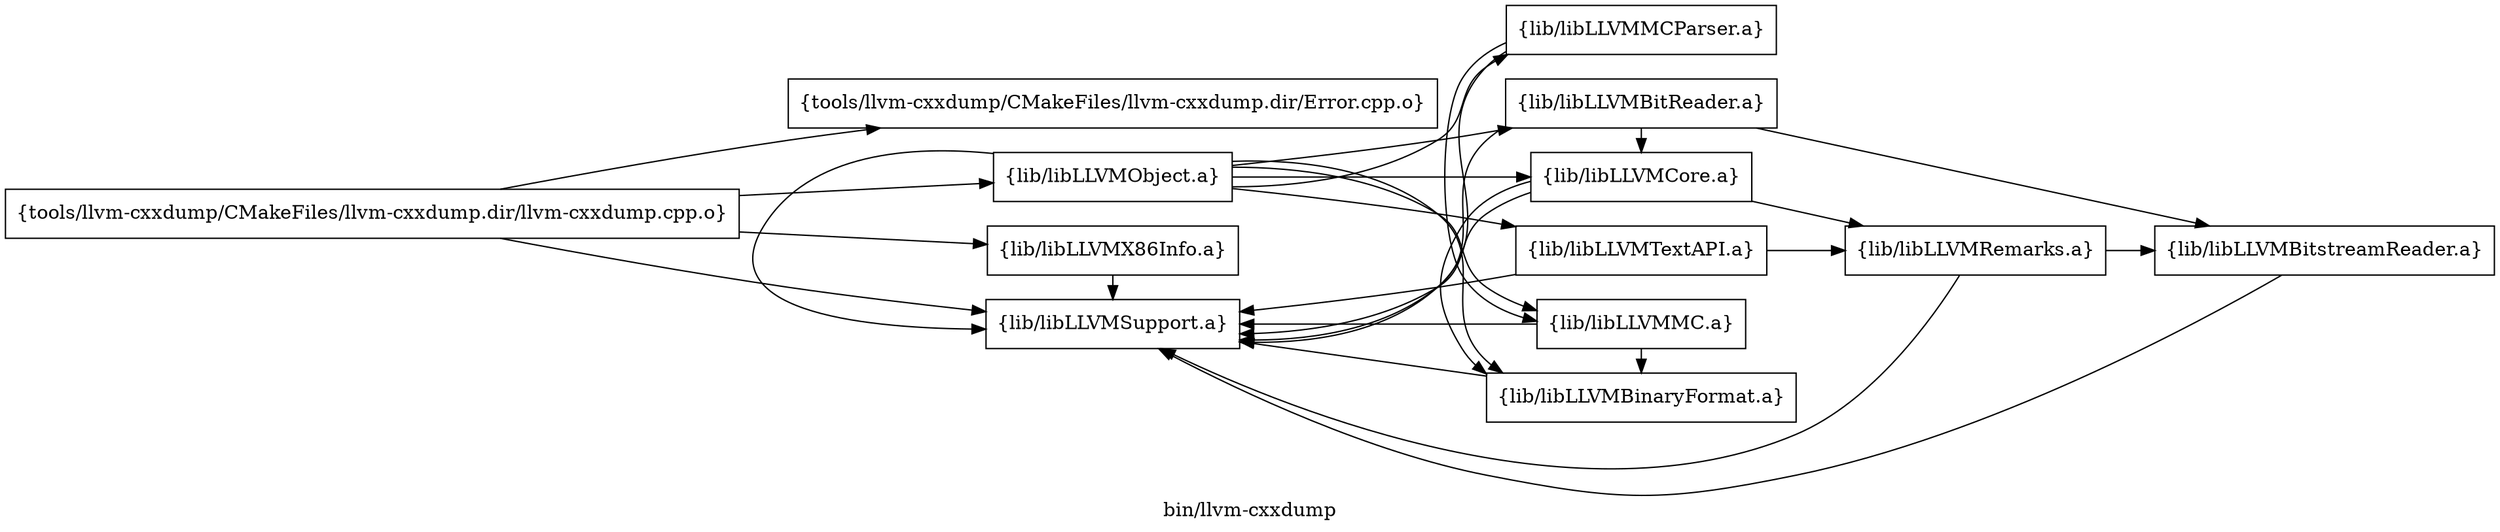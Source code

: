 digraph "bin/llvm-cxxdump" {
	label="bin/llvm-cxxdump";
	rankdir=LR;
	{ rank=same; Node0x563e94aba908;  }
	{ rank=same; Node0x563e94aba688; Node0x563e94abcc08; Node0x563e94abc708; Node0x563e94abd568;  }
	{ rank=same; Node0x563e94ac0cb8; Node0x563e94abfe08; Node0x563e94abe4b8; Node0x563e94abea08; Node0x563e94abf8b8; Node0x563e94abf5e8;  }

	Node0x563e94aba908 [shape=record,shape=box,group=0,label="{tools/llvm-cxxdump/CMakeFiles/llvm-cxxdump.dir/llvm-cxxdump.cpp.o}"];
	Node0x563e94aba908 -> Node0x563e94aba688;
	Node0x563e94aba908 -> Node0x563e94abcc08;
	Node0x563e94aba908 -> Node0x563e94abc708;
	Node0x563e94aba908 -> Node0x563e94abd568;
	Node0x563e94aba688 [shape=record,shape=box,group=0,label="{tools/llvm-cxxdump/CMakeFiles/llvm-cxxdump.dir/Error.cpp.o}"];
	Node0x563e94abcc08 [shape=record,shape=box,group=0,label="{lib/libLLVMX86Info.a}"];
	Node0x563e94abcc08 -> Node0x563e94abd568;
	Node0x563e94abc708 [shape=record,shape=box,group=0,label="{lib/libLLVMObject.a}"];
	Node0x563e94abc708 -> Node0x563e94abd568;
	Node0x563e94abc708 -> Node0x563e94ac0cb8;
	Node0x563e94abc708 -> Node0x563e94abfe08;
	Node0x563e94abc708 -> Node0x563e94abe4b8;
	Node0x563e94abc708 -> Node0x563e94abea08;
	Node0x563e94abc708 -> Node0x563e94abf8b8;
	Node0x563e94abc708 -> Node0x563e94abf5e8;
	Node0x563e94abd568 [shape=record,shape=box,group=0,label="{lib/libLLVMSupport.a}"];
	Node0x563e94ac0cb8 [shape=record,shape=box,group=0,label="{lib/libLLVMBinaryFormat.a}"];
	Node0x563e94ac0cb8 -> Node0x563e94abd568;
	Node0x563e94abfe08 [shape=record,shape=box,group=0,label="{lib/libLLVMMC.a}"];
	Node0x563e94abfe08 -> Node0x563e94abd568;
	Node0x563e94abfe08 -> Node0x563e94ac0cb8;
	Node0x563e94abe4b8 [shape=record,shape=box,group=0,label="{lib/libLLVMBitReader.a}"];
	Node0x563e94abe4b8 -> Node0x563e94abd568;
	Node0x563e94abe4b8 -> Node0x563e94abea08;
	Node0x563e94abe4b8 -> Node0x563e94abe0f8;
	Node0x563e94abea08 [shape=record,shape=box,group=0,label="{lib/libLLVMCore.a}"];
	Node0x563e94abea08 -> Node0x563e94abd568;
	Node0x563e94abea08 -> Node0x563e94ac0cb8;
	Node0x563e94abea08 -> Node0x563e94abdab8;
	Node0x563e94abf8b8 [shape=record,shape=box,group=0,label="{lib/libLLVMMCParser.a}"];
	Node0x563e94abf8b8 -> Node0x563e94abd568;
	Node0x563e94abf8b8 -> Node0x563e94abfe08;
	Node0x563e94abf5e8 [shape=record,shape=box,group=0,label="{lib/libLLVMTextAPI.a}"];
	Node0x563e94abf5e8 -> Node0x563e94abd568;
	Node0x563e94abf5e8 -> Node0x563e94abdab8;
	Node0x563e94abe0f8 [shape=record,shape=box,group=0,label="{lib/libLLVMBitstreamReader.a}"];
	Node0x563e94abe0f8 -> Node0x563e94abd568;
	Node0x563e94abdab8 [shape=record,shape=box,group=0,label="{lib/libLLVMRemarks.a}"];
	Node0x563e94abdab8 -> Node0x563e94abd568;
	Node0x563e94abdab8 -> Node0x563e94abe0f8;
}
